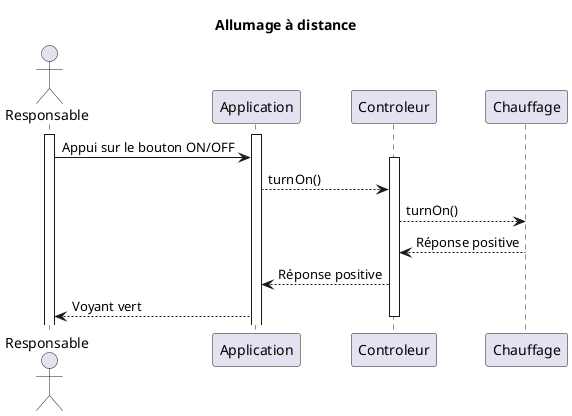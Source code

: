 @startuml

title Allumage à distance

actor Responsable

activate Responsable
activate Application
participant Controleur
participant Chauffage

Responsable -> Application: Appui sur le bouton ON/OFF


activate Controleur
    Application --> Controleur: turnOn()
    Controleur --> Chauffage: turnOn()
    Chauffage --> Controleur: Réponse positive
    Controleur --> Application: Réponse positive
    Application --> Responsable: Voyant vert

deactivate Controleur

@enduml